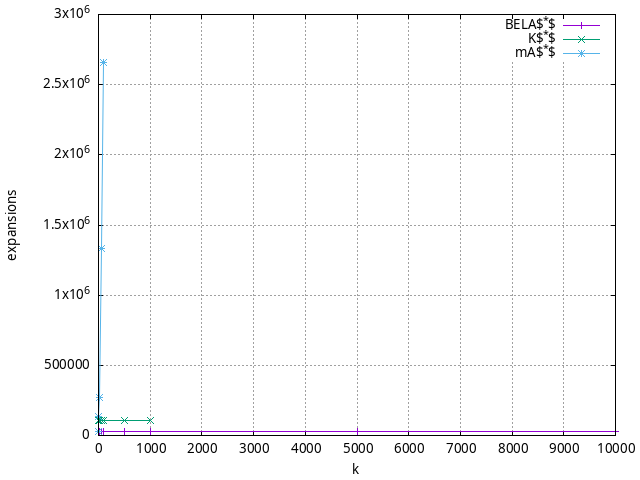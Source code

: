 #!/usr/bin/gnuplot
# -*- coding: utf-8 -*-
#
# results/maps/unit/20/random512-20.heuristic.unit.expansions.gnuplot
#
# Started on 04/02/2024 19:56:26
# Author: Carlos Linares López
set grid
set xlabel "k"
set ylabel "expansions"

set terminal png enhanced font "Ariel,10"
set output 'random512-20.heuristic.unit.expansions.png'

plot "-" title "BELA$^*$"      with linesp, "-" title "K$^*$"      with linesp, "-" title "mA$^*$"      with linesp

	1 27484.18
	5 27487.69
	10 27490.14
	50 27497.1
	100 27500.14
	500 27508.68
	1000 27512.94
	5000 27523.89
	10000 27528.33
end
	1 26976.17
	5 109026.82
	10 109026.82
	50 109026.82
	100 109026.82
	500 109026.82
	1000 109026.82
end
	1 27484.18
	5 135533.55
	10 269489.7
	50 1334538.66
	100 2660764.85
end
